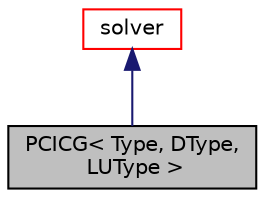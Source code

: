 digraph "PCICG&lt; Type, DType, LUType &gt;"
{
  bgcolor="transparent";
  edge [fontname="Helvetica",fontsize="10",labelfontname="Helvetica",labelfontsize="10"];
  node [fontname="Helvetica",fontsize="10",shape=record];
  Node1 [label="PCICG\< Type, DType,\l LUType \>",height=0.2,width=0.4,color="black", fillcolor="grey75", style="filled", fontcolor="black"];
  Node2 -> Node1 [dir="back",color="midnightblue",fontsize="10",style="solid",fontname="Helvetica"];
  Node2 [label="solver",height=0.2,width=0.4,color="red",URL="$a02447.html",tooltip="Abstract base-class for LduMatrix solvers. "];
}

